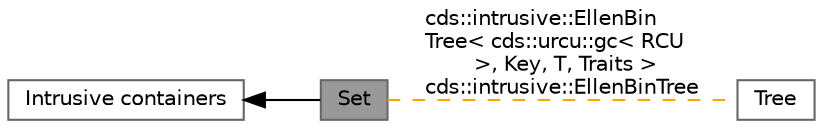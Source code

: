digraph "Set"
{
 // LATEX_PDF_SIZE
  bgcolor="transparent";
  edge [fontname=Helvetica,fontsize=10,labelfontname=Helvetica,labelfontsize=10];
  node [fontname=Helvetica,fontsize=10,shape=box,height=0.2,width=0.4];
  rankdir=LR;
  Node2 [id="Node000002",label="Intrusive containers",height=0.2,width=0.4,color="grey40", fillcolor="white", style="filled",URL="$group__cds__intrusive__containers.html",tooltip=" "];
  Node1 [id="Node000001",label="Set",height=0.2,width=0.4,color="gray40", fillcolor="grey60", style="filled", fontcolor="black",tooltip=" "];
  Node3 [id="Node000003",label="Tree",height=0.2,width=0.4,color="grey40", fillcolor="white", style="filled",URL="$group__cds__intrusive__tree.html",tooltip=" "];
  Node2->Node1 [shape=plaintext, dir="back", style="solid"];
  Node1->Node3 [shape=plaintext, label="cds::intrusive::EllenBin\lTree\< cds::urcu::gc\< RCU\l \>, Key, T, Traits \>\ncds::intrusive::EllenBinTree", color="orange", dir="none", style="dashed"];
}

